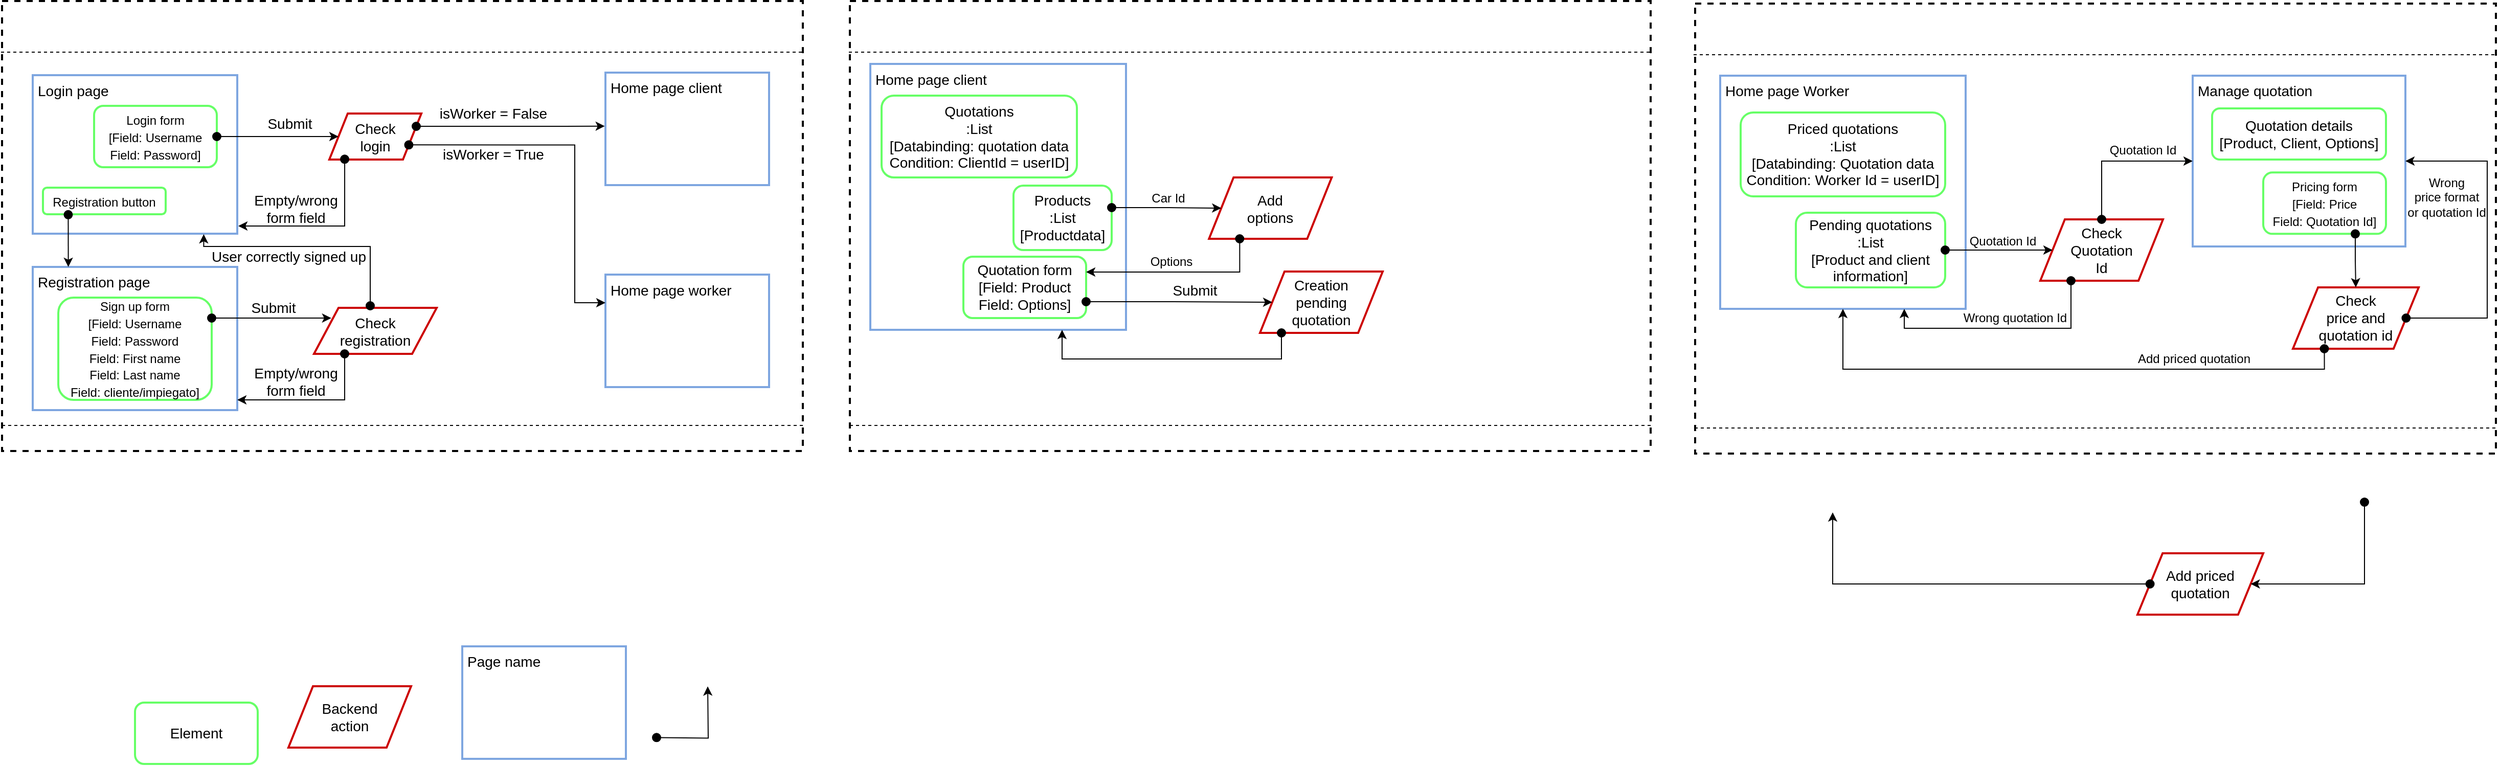 <mxfile version="12.1.0" type="device" pages="1"><diagram id="aUTEJJLlrKcQMwjxZCXO" name="Page-1"><mxGraphModel dx="1447" dy="917" grid="1" gridSize="10" guides="1" tooltips="1" connect="1" arrows="1" fold="1" page="1" pageScale="1" pageWidth="827" pageHeight="1169" math="0" shadow="0"><root><mxCell id="0"/><mxCell id="1" parent="0"/><mxCell id="hIVqluqd7Y7-zJ04STXI-45" value="" style="rounded=0;whiteSpace=wrap;html=1;strokeColor=#000000;strokeWidth=2;fillColor=none;fontSize=14;align=center;aspect=fixed;dashed=1;allowArrows=0;connectable=0;" parent="1" vertex="1"><mxGeometry x="1675.5" y="22.5" width="783" height="440" as="geometry"/></mxCell><mxCell id="WmZIFd0P1miLJlXRc6sP-21" value="" style="rounded=0;whiteSpace=wrap;html=1;strokeColor=#000000;strokeWidth=2;fillColor=none;fontSize=14;align=center;aspect=fixed;dashed=1;allowArrows=0;connectable=0;" parent="1" vertex="1"><mxGeometry x="20" y="20" width="783" height="440" as="geometry"/></mxCell><mxCell id="WmZIFd0P1miLJlXRc6sP-15" value="" style="endArrow=none;dashed=1;html=1;fontSize=14;exitX=0;exitY=0.945;exitDx=0;exitDy=0;exitPerimeter=0;entryX=1.001;entryY=0.948;entryDx=0;entryDy=0;entryPerimeter=0;" parent="1" edge="1"><mxGeometry width="50" height="50" relative="1" as="geometry"><mxPoint x="20" y="435" as="sourcePoint"/><mxPoint x="803.783" y="435" as="targetPoint"/></mxGeometry></mxCell><mxCell id="WmZIFd0P1miLJlXRc6sP-6" value="Home page worker" style="rounded=0;whiteSpace=wrap;html=1;strokeColor=#7EA6E0;fillColor=none;verticalAlign=top;align=left;spacing=2;spacingLeft=3;strokeWidth=2;fontSize=14;labelBackgroundColor=none;labelBorderColor=none;" parent="1" vertex="1"><mxGeometry x="610" y="287.5" width="160" height="110" as="geometry"/></mxCell><mxCell id="WmZIFd0P1miLJlXRc6sP-7" value="Home page client" style="rounded=0;whiteSpace=wrap;html=1;strokeColor=#7EA6E0;fillColor=none;verticalAlign=top;align=left;spacing=2;spacingLeft=3;strokeWidth=2;fontSize=14;labelBackgroundColor=none;labelBorderColor=none;" parent="1" vertex="1"><mxGeometry x="610" y="90" width="160" height="110" as="geometry"/></mxCell><mxCell id="WmZIFd0P1miLJlXRc6sP-8" value="Registration page" style="rounded=0;whiteSpace=wrap;html=1;strokeColor=#7EA6E0;fillColor=none;verticalAlign=top;align=left;spacing=2;spacingLeft=3;strokeWidth=2;fontSize=14;labelBackgroundColor=none;labelBorderColor=none;" parent="1" vertex="1"><mxGeometry x="50" y="280" width="200" height="140" as="geometry"/></mxCell><mxCell id="WmZIFd0P1miLJlXRc6sP-9" value="Page name" style="rounded=0;whiteSpace=wrap;html=1;strokeColor=#7EA6E0;fillColor=none;verticalAlign=top;align=left;spacing=2;spacingLeft=3;strokeWidth=2;fontSize=14;" parent="1" vertex="1"><mxGeometry x="470" y="651" width="160" height="110" as="geometry"/></mxCell><mxCell id="WmZIFd0P1miLJlXRc6sP-10" value="Backend&lt;br&gt;action" style="shape=parallelogram;perimeter=parallelogramPerimeter;whiteSpace=wrap;html=1;strokeColor=#CC0000;strokeWidth=2;fillColor=none;fontSize=14;align=center;" parent="1" vertex="1"><mxGeometry x="300" y="690" width="120" height="60" as="geometry"/></mxCell><mxCell id="WmZIFd0P1miLJlXRc6sP-11" value="Check&lt;br&gt;login" style="shape=parallelogram;perimeter=parallelogramPerimeter;whiteSpace=wrap;html=1;strokeColor=#CC0000;strokeWidth=2;fillColor=none;fontSize=14;align=center;labelBackgroundColor=none;labelBorderColor=none;" parent="1" vertex="1"><mxGeometry x="340" y="130" width="90" height="45" as="geometry"/></mxCell><mxCell id="WmZIFd0P1miLJlXRc6sP-12" value="Check&lt;br&gt;registration" style="shape=parallelogram;perimeter=parallelogramPerimeter;whiteSpace=wrap;html=1;strokeColor=#CC0000;strokeWidth=2;fillColor=none;fontSize=14;align=center;labelBackgroundColor=none;labelBorderColor=none;" parent="1" vertex="1"><mxGeometry x="325" y="320" width="120" height="45" as="geometry"/></mxCell><mxCell id="WmZIFd0P1miLJlXRc6sP-13" value="Element" style="rounded=1;whiteSpace=wrap;html=1;strokeColor=#66FF66;strokeWidth=2;fillColor=none;fontSize=14;align=center;" parent="1" vertex="1"><mxGeometry x="150" y="706" width="120" height="60" as="geometry"/></mxCell><mxCell id="WmZIFd0P1miLJlXRc6sP-22" value="" style="endArrow=none;dashed=1;html=1;fontSize=14;exitX=0;exitY=0.945;exitDx=0;exitDy=0;exitPerimeter=0;entryX=1.001;entryY=0.948;entryDx=0;entryDy=0;entryPerimeter=0;" parent="1" edge="1"><mxGeometry width="50" height="50" relative="1" as="geometry"><mxPoint x="19" y="70" as="sourcePoint"/><mxPoint x="802.783" y="70" as="targetPoint"/></mxGeometry></mxCell><mxCell id="WmZIFd0P1miLJlXRc6sP-25" value="&lt;font style=&quot;font-size: 12px&quot;&gt;Sign up form&lt;br&gt;[Field: Username&lt;br&gt;Field: Password&lt;br&gt;Field: First name&lt;br&gt;Field: Last name&lt;br&gt;Field: cliente/impiegato]&lt;/font&gt;" style="rounded=1;whiteSpace=wrap;html=1;strokeColor=#66FF66;strokeWidth=2;fillColor=none;fontSize=14;align=center;labelBackgroundColor=none;labelBorderColor=none;" parent="1" vertex="1"><mxGeometry x="75" y="310" width="150" height="100" as="geometry"/></mxCell><mxCell id="WmZIFd0P1miLJlXRc6sP-26" value="" style="group;labelBackgroundColor=none;labelBorderColor=none;" parent="1" vertex="1" connectable="0"><mxGeometry x="50" y="92.5" width="200" height="155" as="geometry"/></mxCell><mxCell id="WmZIFd0P1miLJlXRc6sP-2" value="Login page" style="rounded=0;whiteSpace=wrap;html=1;strokeColor=#7EA6E0;fillColor=none;verticalAlign=top;align=left;spacing=2;spacingLeft=3;strokeWidth=2;fontSize=14;labelBackgroundColor=none;labelBorderColor=none;" parent="WmZIFd0P1miLJlXRc6sP-26" vertex="1"><mxGeometry width="200" height="155" as="geometry"/></mxCell><mxCell id="WmZIFd0P1miLJlXRc6sP-23" value="&lt;font style=&quot;font-size: 12px&quot;&gt;Login form&lt;br&gt;[Field: Username&lt;br&gt;Field: Password]&lt;/font&gt;" style="rounded=1;whiteSpace=wrap;html=1;strokeColor=#66FF66;strokeWidth=2;fillColor=none;fontSize=14;align=center;labelBackgroundColor=none;labelBorderColor=none;" parent="WmZIFd0P1miLJlXRc6sP-26" vertex="1"><mxGeometry x="60" y="30" width="120" height="60" as="geometry"/></mxCell><mxCell id="WmZIFd0P1miLJlXRc6sP-24" value="&lt;span style=&quot;font-size: 12px&quot;&gt;Registration button&lt;/span&gt;" style="rounded=1;whiteSpace=wrap;html=1;strokeColor=#66FF66;strokeWidth=2;fillColor=none;fontSize=14;align=center;verticalAlign=middle;labelBackgroundColor=none;labelBorderColor=none;" parent="WmZIFd0P1miLJlXRc6sP-26" vertex="1"><mxGeometry x="10" y="110" width="120" height="26" as="geometry"/></mxCell><mxCell id="WmZIFd0P1miLJlXRc6sP-27" value="" style="endArrow=classic;html=1;fontSize=14;startArrow=oval;startFill=1;endFill=1;startSize=8;rounded=0;edgeStyle=orthogonalEdgeStyle;" parent="1" edge="1"><mxGeometry width="50" height="50" relative="1" as="geometry"><mxPoint x="660" y="740.167" as="sourcePoint"/><mxPoint x="710" y="690.167" as="targetPoint"/></mxGeometry></mxCell><mxCell id="WmZIFd0P1miLJlXRc6sP-28" value="" style="endArrow=classic;html=1;fontSize=14;startArrow=oval;startFill=1;endFill=1;startSize=8;exitX=1;exitY=0.5;exitDx=0;exitDy=0;entryX=0;entryY=0.5;entryDx=0;entryDy=0;labelBackgroundColor=none;labelBorderColor=none;" parent="1" source="WmZIFd0P1miLJlXRc6sP-23" target="WmZIFd0P1miLJlXRc6sP-11" edge="1"><mxGeometry width="50" height="50" relative="1" as="geometry"><mxPoint x="260.0" y="182.5" as="sourcePoint"/><mxPoint x="310" y="132.5" as="targetPoint"/></mxGeometry></mxCell><mxCell id="WmZIFd0P1miLJlXRc6sP-35" value="Submit" style="text;html=1;resizable=0;points=[];align=center;verticalAlign=middle;labelBackgroundColor=none;fontSize=14;labelBorderColor=none;" parent="WmZIFd0P1miLJlXRc6sP-28" vertex="1" connectable="0"><mxGeometry x="-0.343" y="1" relative="1" as="geometry"><mxPoint x="32" y="-11.5" as="offset"/></mxGeometry></mxCell><mxCell id="WmZIFd0P1miLJlXRc6sP-29" value="" style="endArrow=classic;html=1;fontSize=14;startArrow=oval;startFill=1;endFill=1;startSize=8;edgeStyle=orthogonalEdgeStyle;rounded=0;exitX=0.167;exitY=0.993;exitDx=0;exitDy=0;exitPerimeter=0;labelBackgroundColor=none;labelBorderColor=none;" parent="1" source="WmZIFd0P1miLJlXRc6sP-11" edge="1"><mxGeometry width="50" height="50" relative="1" as="geometry"><mxPoint x="362" y="175" as="sourcePoint"/><mxPoint x="251" y="240" as="targetPoint"/><Array as="points"><mxPoint x="355" y="240"/><mxPoint x="251" y="240"/></Array></mxGeometry></mxCell><mxCell id="WmZIFd0P1miLJlXRc6sP-36" value="Empty/wrong&lt;br&gt;form field" style="text;html=1;resizable=0;points=[];align=center;verticalAlign=middle;labelBackgroundColor=none;fontSize=14;labelBorderColor=none;" parent="WmZIFd0P1miLJlXRc6sP-29" vertex="1" connectable="0"><mxGeometry x="0.55" y="-1" relative="1" as="geometry"><mxPoint x="17.5" y="-16.5" as="offset"/></mxGeometry></mxCell><mxCell id="WmZIFd0P1miLJlXRc6sP-30" value="" style="endArrow=classic;html=1;fontSize=14;startArrow=oval;startFill=1;endFill=1;startSize=8;edgeStyle=orthogonalEdgeStyle;rounded=0;exitX=1;exitY=0.25;exitDx=0;exitDy=0;entryX=-0.004;entryY=0.476;entryDx=0;entryDy=0;entryPerimeter=0;labelBackgroundColor=none;labelBorderColor=none;" parent="1" source="WmZIFd0P1miLJlXRc6sP-11" target="WmZIFd0P1miLJlXRc6sP-7" edge="1"><mxGeometry width="50" height="50" relative="1" as="geometry"><mxPoint x="365.138" y="184.828" as="sourcePoint"/><mxPoint x="539" y="142" as="targetPoint"/><Array as="points"><mxPoint x="570" y="143"/><mxPoint x="570" y="143"/></Array></mxGeometry></mxCell><mxCell id="WmZIFd0P1miLJlXRc6sP-38" value="isWorker = False" style="text;html=1;resizable=0;points=[];align=center;verticalAlign=middle;labelBackgroundColor=none;fontSize=14;labelBorderColor=none;" parent="WmZIFd0P1miLJlXRc6sP-30" vertex="1" connectable="0"><mxGeometry x="-0.367" relative="1" as="geometry"><mxPoint x="16" y="-12.5" as="offset"/></mxGeometry></mxCell><mxCell id="WmZIFd0P1miLJlXRc6sP-31" value="" style="endArrow=classic;html=1;fontSize=14;startArrow=oval;startFill=1;endFill=1;startSize=8;edgeStyle=orthogonalEdgeStyle;rounded=0;exitX=1;exitY=0.75;exitDx=0;exitDy=0;entryX=0;entryY=0.25;entryDx=0;entryDy=0;labelBackgroundColor=none;labelBorderColor=none;" parent="1" source="WmZIFd0P1miLJlXRc6sP-11" target="WmZIFd0P1miLJlXRc6sP-6" edge="1"><mxGeometry width="50" height="50" relative="1" as="geometry"><mxPoint x="375.138" y="194.828" as="sourcePoint"/><mxPoint x="271.69" y="238.966" as="targetPoint"/><Array as="points"><mxPoint x="580" y="161"/><mxPoint x="580" y="315"/></Array></mxGeometry></mxCell><mxCell id="WmZIFd0P1miLJlXRc6sP-37" value="isWorker = True" style="text;html=1;resizable=0;points=[];align=center;verticalAlign=middle;labelBackgroundColor=none;fontSize=14;labelBorderColor=none;" parent="WmZIFd0P1miLJlXRc6sP-31" vertex="1" connectable="0"><mxGeometry x="-0.561" y="-31" relative="1" as="geometry"><mxPoint x="6.5" y="-22" as="offset"/></mxGeometry></mxCell><mxCell id="WmZIFd0P1miLJlXRc6sP-32" value="" style="endArrow=classic;html=1;fontSize=14;startArrow=oval;startFill=1;endFill=1;startSize=8;rounded=0;edgeStyle=orthogonalEdgeStyle;entryX=0.141;entryY=0.223;entryDx=0;entryDy=0;entryPerimeter=0;labelBackgroundColor=none;labelBorderColor=none;" parent="1" target="WmZIFd0P1miLJlXRc6sP-12" edge="1"><mxGeometry width="50" height="50" relative="1" as="geometry"><mxPoint x="225" y="330" as="sourcePoint"/><mxPoint x="310" y="343" as="targetPoint"/><Array as="points"><mxPoint x="250" y="330"/><mxPoint x="250" y="330"/></Array></mxGeometry></mxCell><mxCell id="WmZIFd0P1miLJlXRc6sP-39" value="Submit" style="text;html=1;resizable=0;points=[];align=center;verticalAlign=middle;labelBackgroundColor=none;fontSize=14;labelBorderColor=none;" parent="WmZIFd0P1miLJlXRc6sP-32" vertex="1" connectable="0"><mxGeometry x="-0.065" y="12" relative="1" as="geometry"><mxPoint x="5.5" y="1.5" as="offset"/></mxGeometry></mxCell><mxCell id="WmZIFd0P1miLJlXRc6sP-33" value="" style="endArrow=classic;html=1;fontSize=14;startArrow=oval;startFill=1;endFill=1;startSize=8;entryX=0.836;entryY=1.003;entryDx=0;entryDy=0;entryPerimeter=0;rounded=0;edgeStyle=orthogonalEdgeStyle;labelBackgroundColor=none;labelBorderColor=none;" parent="1" target="WmZIFd0P1miLJlXRc6sP-2" edge="1"><mxGeometry width="50" height="50" relative="1" as="geometry"><mxPoint x="380" y="318" as="sourcePoint"/><mxPoint x="369" y="172.5" as="targetPoint"/><Array as="points"><mxPoint x="380" y="318"/><mxPoint x="380" y="260"/><mxPoint x="218" y="260"/></Array></mxGeometry></mxCell><mxCell id="WmZIFd0P1miLJlXRc6sP-40" value="User correctly signed up" style="text;html=1;resizable=0;points=[];align=center;verticalAlign=middle;labelBackgroundColor=none;fontSize=14;labelBorderColor=none;" parent="WmZIFd0P1miLJlXRc6sP-33" vertex="1" connectable="0"><mxGeometry x="-0.211" relative="1" as="geometry"><mxPoint x="-46.5" y="9.5" as="offset"/></mxGeometry></mxCell><mxCell id="WmZIFd0P1miLJlXRc6sP-34" value="" style="endArrow=classic;html=1;fontSize=14;startArrow=oval;startFill=1;endFill=1;startSize=8;exitX=0.206;exitY=1.015;exitDx=0;exitDy=0;entryX=0.174;entryY=0;entryDx=0;entryDy=0;exitPerimeter=0;entryPerimeter=0;labelBackgroundColor=none;labelBorderColor=none;" parent="1" source="WmZIFd0P1miLJlXRc6sP-24" target="WmZIFd0P1miLJlXRc6sP-8" edge="1"><mxGeometry width="50" height="50" relative="1" as="geometry"><mxPoint x="260.0" y="182.5" as="sourcePoint"/><mxPoint x="379" y="182.5" as="targetPoint"/></mxGeometry></mxCell><mxCell id="WmZIFd0P1miLJlXRc6sP-41" value="" style="endArrow=classic;html=1;fontSize=14;startArrow=oval;startFill=1;endFill=1;startSize=8;edgeStyle=orthogonalEdgeStyle;rounded=0;exitX=0.25;exitY=1;exitDx=0;exitDy=0;labelBackgroundColor=none;labelBorderColor=none;" parent="1" source="WmZIFd0P1miLJlXRc6sP-12" edge="1"><mxGeometry width="50" height="50" relative="1" as="geometry"><mxPoint x="364.667" y="184.667" as="sourcePoint"/><mxPoint x="250" y="410" as="targetPoint"/><Array as="points"><mxPoint x="355" y="410"/><mxPoint x="250" y="410"/></Array></mxGeometry></mxCell><mxCell id="WmZIFd0P1miLJlXRc6sP-42" value="Empty/wrong&lt;br&gt;form field" style="text;html=1;resizable=0;points=[];align=center;verticalAlign=middle;labelBackgroundColor=none;fontSize=14;labelBorderColor=none;" parent="WmZIFd0P1miLJlXRc6sP-41" vertex="1" connectable="0"><mxGeometry x="0.55" y="-1" relative="1" as="geometry"><mxPoint x="23.5" y="-17" as="offset"/></mxGeometry></mxCell><mxCell id="hIVqluqd7Y7-zJ04STXI-1" value="" style="rounded=0;whiteSpace=wrap;html=1;strokeColor=#000000;strokeWidth=2;fillColor=none;fontSize=14;align=center;aspect=fixed;dashed=1;allowArrows=0;connectable=0;" parent="1" vertex="1"><mxGeometry x="849" y="20" width="783" height="440" as="geometry"/></mxCell><mxCell id="hIVqluqd7Y7-zJ04STXI-2" value="" style="endArrow=none;dashed=1;html=1;fontSize=14;exitX=0;exitY=0.945;exitDx=0;exitDy=0;exitPerimeter=0;entryX=1.001;entryY=0.948;entryDx=0;entryDy=0;entryPerimeter=0;" parent="1" edge="1"><mxGeometry width="50" height="50" relative="1" as="geometry"><mxPoint x="849" y="435" as="sourcePoint"/><mxPoint x="1632.783" y="435" as="targetPoint"/></mxGeometry></mxCell><mxCell id="hIVqluqd7Y7-zJ04STXI-8" value="" style="endArrow=none;dashed=1;html=1;fontSize=14;exitX=0;exitY=0.945;exitDx=0;exitDy=0;exitPerimeter=0;entryX=1.001;entryY=0.948;entryDx=0;entryDy=0;entryPerimeter=0;" parent="1" edge="1"><mxGeometry width="50" height="50" relative="1" as="geometry"><mxPoint x="848" y="70.0" as="sourcePoint"/><mxPoint x="1631.783" y="70.0" as="targetPoint"/></mxGeometry></mxCell><mxCell id="hIVqluqd7Y7-zJ04STXI-33" value="" style="group;labelBackgroundColor=none;" parent="1" vertex="1" connectable="0"><mxGeometry x="869" y="81.5" width="250" height="260" as="geometry"/></mxCell><mxCell id="hIVqluqd7Y7-zJ04STXI-4" value="Home page client" style="rounded=0;whiteSpace=wrap;html=1;strokeColor=#7EA6E0;fillColor=none;verticalAlign=top;align=left;spacing=2;spacingLeft=3;strokeWidth=2;fontSize=14;labelBackgroundColor=none;" parent="hIVqluqd7Y7-zJ04STXI-33" vertex="1"><mxGeometry width="250" height="260" as="geometry"/></mxCell><mxCell id="hIVqluqd7Y7-zJ04STXI-30" value="Products&lt;br&gt;:List&lt;br&gt;[Productdata]" style="rounded=1;whiteSpace=wrap;html=1;strokeColor=#66FF66;strokeWidth=2;fillColor=none;fontSize=14;align=center;labelBackgroundColor=none;" parent="hIVqluqd7Y7-zJ04STXI-33" vertex="1"><mxGeometry x="140" y="119" width="96" height="63" as="geometry"/></mxCell><mxCell id="vUWvX3_5XsOtSbsSurXK-1" value="Quotations&lt;br&gt;:List&lt;br&gt;[Databinding: quotation data&lt;br&gt;Condition: ClientId = userID]" style="rounded=1;whiteSpace=wrap;html=1;strokeColor=#66FF66;strokeWidth=2;fillColor=none;fontSize=14;align=center;labelBackgroundColor=none;" parent="hIVqluqd7Y7-zJ04STXI-33" vertex="1"><mxGeometry x="11" y="31" width="191" height="80" as="geometry"/></mxCell><mxCell id="hIVqluqd7Y7-zJ04STXI-29" value="Quotation form&lt;br&gt;[Field: Product&lt;br&gt;Field: Options]" style="rounded=1;whiteSpace=wrap;html=1;strokeColor=#66FF66;strokeWidth=2;fillColor=none;fontSize=14;align=center;labelBackgroundColor=none;" parent="hIVqluqd7Y7-zJ04STXI-33" vertex="1"><mxGeometry x="91" y="188.5" width="120" height="60" as="geometry"/></mxCell><mxCell id="hIVqluqd7Y7-zJ04STXI-35" value="Creation&lt;br&gt;pending&lt;br&gt;quotation" style="shape=parallelogram;perimeter=parallelogramPerimeter;whiteSpace=wrap;html=1;strokeColor=#CC0000;strokeWidth=2;fillColor=none;fontSize=14;align=center;labelBackgroundColor=none;" parent="1" vertex="1"><mxGeometry x="1250" y="284.5" width="120" height="60" as="geometry"/></mxCell><mxCell id="hIVqluqd7Y7-zJ04STXI-36" value="" style="endArrow=classic;html=1;fontSize=14;startArrow=oval;startFill=1;endFill=1;startSize=8;rounded=0;edgeStyle=orthogonalEdgeStyle;entryX=0;entryY=0.5;entryDx=0;entryDy=0;labelBackgroundColor=none;" parent="1" target="hIVqluqd7Y7-zJ04STXI-35" edge="1"><mxGeometry width="50" height="50" relative="1" as="geometry"><mxPoint x="1080" y="314" as="sourcePoint"/><mxPoint x="1250" y="314" as="targetPoint"/><Array as="points"><mxPoint x="1165" y="314"/></Array></mxGeometry></mxCell><mxCell id="hIVqluqd7Y7-zJ04STXI-37" value="Submit" style="text;html=1;resizable=0;points=[];align=center;verticalAlign=middle;labelBackgroundColor=none;fontSize=14;" parent="hIVqluqd7Y7-zJ04STXI-36" vertex="1" connectable="0"><mxGeometry x="-0.472" y="-2" relative="1" as="geometry"><mxPoint x="57.5" y="-13" as="offset"/></mxGeometry></mxCell><mxCell id="hIVqluqd7Y7-zJ04STXI-38" value="" style="endArrow=classic;html=1;fontSize=14;startArrow=oval;startFill=1;endFill=1;startSize=8;exitX=0.175;exitY=1;exitDx=0;exitDy=0;exitPerimeter=0;rounded=0;entryX=0.75;entryY=1;entryDx=0;entryDy=0;edgeStyle=orthogonalEdgeStyle;labelBackgroundColor=none;" parent="1" source="hIVqluqd7Y7-zJ04STXI-35" target="hIVqluqd7Y7-zJ04STXI-4" edge="1"><mxGeometry width="50" height="50" relative="1" as="geometry"><mxPoint x="1195" y="253.725" as="sourcePoint"/><mxPoint x="1119" y="330" as="targetPoint"/><Array as="points"><mxPoint x="1271" y="370"/><mxPoint x="1057" y="370"/></Array></mxGeometry></mxCell><mxCell id="hIVqluqd7Y7-zJ04STXI-46" value="" style="endArrow=none;dashed=1;html=1;fontSize=14;exitX=0;exitY=0.945;exitDx=0;exitDy=0;exitPerimeter=0;entryX=1.001;entryY=0.948;entryDx=0;entryDy=0;entryPerimeter=0;" parent="1" edge="1"><mxGeometry width="50" height="50" relative="1" as="geometry"><mxPoint x="1675" y="437.5" as="sourcePoint"/><mxPoint x="2458.783" y="437.5" as="targetPoint"/></mxGeometry></mxCell><mxCell id="hIVqluqd7Y7-zJ04STXI-47" value="" style="endArrow=none;dashed=1;html=1;fontSize=14;exitX=0;exitY=0.945;exitDx=0;exitDy=0;exitPerimeter=0;entryX=1.001;entryY=0.948;entryDx=0;entryDy=0;entryPerimeter=0;" parent="1" edge="1"><mxGeometry width="50" height="50" relative="1" as="geometry"><mxPoint x="1674" y="72.5" as="sourcePoint"/><mxPoint x="2457.783" y="72.5" as="targetPoint"/></mxGeometry></mxCell><mxCell id="hIVqluqd7Y7-zJ04STXI-56" value="" style="group;labelBackgroundColor=none;" parent="1" vertex="1" connectable="0"><mxGeometry x="1700" y="93" width="240" height="228" as="geometry"/></mxCell><mxCell id="hIVqluqd7Y7-zJ04STXI-3" value="Home page Worker" style="rounded=0;whiteSpace=wrap;html=1;strokeColor=#7EA6E0;fillColor=none;verticalAlign=top;align=left;spacing=2;spacingLeft=3;strokeWidth=2;fontSize=14;labelBackgroundColor=none;" parent="hIVqluqd7Y7-zJ04STXI-56" vertex="1"><mxGeometry width="240" height="228" as="geometry"/></mxCell><mxCell id="hIVqluqd7Y7-zJ04STXI-31" value="Priced quotations&lt;br&gt;:List&lt;br&gt;[Databinding: Quotation data&lt;br&gt;Condition: Worker Id = userID]" style="rounded=1;whiteSpace=wrap;html=1;strokeColor=#66FF66;strokeWidth=2;fillColor=none;fontSize=14;align=center;labelBackgroundColor=none;" parent="hIVqluqd7Y7-zJ04STXI-56" vertex="1"><mxGeometry x="20" y="36" width="200" height="82" as="geometry"/></mxCell><mxCell id="hIVqluqd7Y7-zJ04STXI-32" value="Pending quotations&lt;br&gt;:List&lt;br&gt;[Product and client information]" style="rounded=1;whiteSpace=wrap;html=1;strokeColor=#66FF66;strokeWidth=2;fillColor=none;fontSize=14;align=center;labelBackgroundColor=none;" parent="hIVqluqd7Y7-zJ04STXI-56" vertex="1"><mxGeometry x="74" y="134" width="146" height="73" as="geometry"/></mxCell><mxCell id="hIVqluqd7Y7-zJ04STXI-61" value="Check&lt;br&gt;price and&lt;br&gt;quotation id" style="shape=parallelogram;perimeter=parallelogramPerimeter;whiteSpace=wrap;html=1;strokeColor=#CC0000;strokeWidth=2;fillColor=none;fontSize=14;align=center;labelBackgroundColor=none;" parent="1" vertex="1"><mxGeometry x="2260" y="300" width="123" height="60" as="geometry"/></mxCell><mxCell id="vUWvX3_5XsOtSbsSurXK-2" value="Add&lt;br&gt;options" style="shape=parallelogram;perimeter=parallelogramPerimeter;whiteSpace=wrap;html=1;strokeColor=#CC0000;strokeWidth=2;fillColor=none;fontSize=14;align=center;labelBackgroundColor=none;" parent="1" vertex="1"><mxGeometry x="1200.167" y="192.5" width="120" height="60" as="geometry"/></mxCell><mxCell id="vUWvX3_5XsOtSbsSurXK-4" value="" style="endArrow=classic;html=1;fontSize=14;startArrow=oval;startFill=1;endFill=1;startSize=8;entryX=0;entryY=0.5;entryDx=0;entryDy=0;edgeStyle=orthogonalEdgeStyle;labelBackgroundColor=none;" parent="1" target="vUWvX3_5XsOtSbsSurXK-2" edge="1"><mxGeometry width="50" height="50" relative="1" as="geometry"><mxPoint x="1105" y="222" as="sourcePoint"/><mxPoint x="1190" y="130.167" as="targetPoint"/><Array as="points"><mxPoint x="1159" y="222"/></Array></mxGeometry></mxCell><mxCell id="vUWvX3_5XsOtSbsSurXK-6" value="Car Id" style="text;html=1;resizable=0;points=[];align=center;verticalAlign=middle;labelBackgroundColor=none;" parent="vUWvX3_5XsOtSbsSurXK-4" vertex="1" connectable="0"><mxGeometry x="-0.249" y="1" relative="1" as="geometry"><mxPoint x="15" y="-8.5" as="offset"/></mxGeometry></mxCell><mxCell id="vUWvX3_5XsOtSbsSurXK-5" value="" style="endArrow=classic;html=1;fontSize=14;startArrow=oval;startFill=1;endFill=1;startSize=8;exitX=0.25;exitY=1;exitDx=0;exitDy=0;rounded=0;entryX=1;entryY=0.25;entryDx=0;entryDy=0;edgeStyle=orthogonalEdgeStyle;labelBackgroundColor=none;" parent="1" source="vUWvX3_5XsOtSbsSurXK-2" target="hIVqluqd7Y7-zJ04STXI-29" edge="1"><mxGeometry width="50" height="50" relative="1" as="geometry"><mxPoint x="1115" y="241.5" as="sourcePoint"/><mxPoint x="1150" y="260" as="targetPoint"/></mxGeometry></mxCell><mxCell id="vUWvX3_5XsOtSbsSurXK-7" value="Options" style="text;html=1;resizable=0;points=[];align=center;verticalAlign=middle;labelBackgroundColor=none;" parent="vUWvX3_5XsOtSbsSurXK-5" vertex="1" connectable="0"><mxGeometry x="0.324" y="-3" relative="1" as="geometry"><mxPoint x="21" y="-7" as="offset"/></mxGeometry></mxCell><mxCell id="hIVqluqd7Y7-zJ04STXI-40" value="Manage quotation" style="rounded=0;whiteSpace=wrap;html=1;strokeColor=#7EA6E0;fillColor=none;verticalAlign=top;align=left;spacing=2;spacingLeft=3;strokeWidth=2;fontSize=14;labelBackgroundColor=none;" parent="1" vertex="1"><mxGeometry x="2162" y="93" width="208" height="167" as="geometry"/></mxCell><mxCell id="vUWvX3_5XsOtSbsSurXK-9" value="Check&lt;br&gt;Quotation&lt;br&gt;Id" style="shape=parallelogram;perimeter=parallelogramPerimeter;whiteSpace=wrap;html=1;strokeColor=#CC0000;strokeWidth=2;fillColor=none;fontSize=14;align=center;labelBackgroundColor=none;" parent="1" vertex="1"><mxGeometry x="2013" y="233.5" width="120" height="60" as="geometry"/></mxCell><mxCell id="vUWvX3_5XsOtSbsSurXK-10" value="" style="endArrow=classic;html=1;fontSize=14;startArrow=oval;startFill=1;endFill=1;startSize=8;entryX=0;entryY=0.5;entryDx=0;entryDy=0;edgeStyle=orthogonalEdgeStyle;exitX=1;exitY=0.5;exitDx=0;exitDy=0;rounded=0;labelBackgroundColor=none;" parent="1" source="hIVqluqd7Y7-zJ04STXI-32" target="vUWvX3_5XsOtSbsSurXK-9" edge="1"><mxGeometry width="50" height="50" relative="1" as="geometry"><mxPoint x="2190" y="163" as="sourcePoint"/><mxPoint x="2292" y="163" as="targetPoint"/><Array as="points"><mxPoint x="1980" y="264"/><mxPoint x="1980" y="264"/></Array></mxGeometry></mxCell><mxCell id="vUWvX3_5XsOtSbsSurXK-12" value="Quotation Id" style="text;html=1;resizable=0;points=[];align=center;verticalAlign=middle;labelBackgroundColor=none;" parent="vUWvX3_5XsOtSbsSurXK-10" vertex="1" connectable="0"><mxGeometry x="-0.014" y="13" relative="1" as="geometry"><mxPoint x="4" y="4" as="offset"/></mxGeometry></mxCell><mxCell id="vUWvX3_5XsOtSbsSurXK-11" value="" style="endArrow=classic;html=1;fontSize=14;startArrow=oval;startFill=1;endFill=1;startSize=8;entryX=0.75;entryY=1;entryDx=0;entryDy=0;edgeStyle=orthogonalEdgeStyle;exitX=0.25;exitY=1;exitDx=0;exitDy=0;rounded=0;labelBackgroundColor=none;" parent="1" source="vUWvX3_5XsOtSbsSurXK-9" target="hIVqluqd7Y7-zJ04STXI-3" edge="1"><mxGeometry width="50" height="50" relative="1" as="geometry"><mxPoint x="2190.333" y="162.833" as="sourcePoint"/><mxPoint x="2292" y="162.833" as="targetPoint"/><Array as="points"><mxPoint x="2043" y="340"/><mxPoint x="1880" y="340"/></Array></mxGeometry></mxCell><mxCell id="vUWvX3_5XsOtSbsSurXK-13" value="Wrong quotation Id" style="text;html=1;resizable=0;points=[];align=center;verticalAlign=middle;labelBackgroundColor=none;" parent="vUWvX3_5XsOtSbsSurXK-11" vertex="1" connectable="0"><mxGeometry x="0.004" y="1" relative="1" as="geometry"><mxPoint x="13" y="-11" as="offset"/></mxGeometry></mxCell><mxCell id="vUWvX3_5XsOtSbsSurXK-14" value="" style="endArrow=classic;html=1;fontSize=14;startArrow=oval;startFill=1;endFill=1;startSize=8;entryX=0;entryY=0.5;entryDx=0;entryDy=0;exitX=0.5;exitY=0;exitDx=0;exitDy=0;rounded=0;edgeStyle=orthogonalEdgeStyle;labelBackgroundColor=none;" parent="1" source="vUWvX3_5XsOtSbsSurXK-9" target="hIVqluqd7Y7-zJ04STXI-40" edge="1"><mxGeometry width="50" height="50" relative="1" as="geometry"><mxPoint x="1930" y="274" as="sourcePoint"/><mxPoint x="2052" y="274" as="targetPoint"/></mxGeometry></mxCell><mxCell id="vUWvX3_5XsOtSbsSurXK-15" value="Quotation Id" style="text;html=1;resizable=0;points=[];align=center;verticalAlign=middle;labelBackgroundColor=none;" parent="vUWvX3_5XsOtSbsSurXK-14" vertex="1" connectable="0"><mxGeometry x="-0.014" y="13" relative="1" as="geometry"><mxPoint x="24.5" y="2" as="offset"/></mxGeometry></mxCell><mxCell id="vUWvX3_5XsOtSbsSurXK-16" value="Quotation details&lt;br&gt;[Product, Client, Options]" style="rounded=1;whiteSpace=wrap;html=1;strokeColor=#66FF66;strokeWidth=2;fillColor=none;fontSize=14;align=center;labelBackgroundColor=none;" parent="1" vertex="1"><mxGeometry x="2181" y="125" width="170" height="50" as="geometry"/></mxCell><mxCell id="vUWvX3_5XsOtSbsSurXK-18" value="&lt;font style=&quot;font-size: 12px&quot;&gt;Pricing form&lt;br&gt;[Field: Price&lt;br&gt;Field: Quotation Id]&lt;/font&gt;" style="rounded=1;whiteSpace=wrap;html=1;strokeColor=#66FF66;strokeWidth=2;fillColor=none;fontSize=14;align=center;labelBackgroundColor=none;" parent="1" vertex="1"><mxGeometry x="2231" y="187.667" width="120" height="60" as="geometry"/></mxCell><mxCell id="hIVqluqd7Y7-zJ04STXI-62" value="" style="endArrow=classic;html=1;fontSize=14;startArrow=oval;startFill=1;endFill=1;startSize=8;entryX=0.5;entryY=0;entryDx=0;entryDy=0;exitX=0.75;exitY=1;exitDx=0;exitDy=0;edgeStyle=orthogonalEdgeStyle;rounded=0;labelBackgroundColor=none;" parent="1" source="vUWvX3_5XsOtSbsSurXK-18" target="hIVqluqd7Y7-zJ04STXI-61" edge="1"><mxGeometry width="50" height="50" relative="1" as="geometry"><mxPoint x="2210" y="400" as="sourcePoint"/><mxPoint x="2070.31" y="163.414" as="targetPoint"/></mxGeometry></mxCell><mxCell id="vUWvX3_5XsOtSbsSurXK-19" value="" style="endArrow=classic;html=1;fontSize=14;startArrow=oval;startFill=1;endFill=1;startSize=8;exitX=1;exitY=0.5;exitDx=0;exitDy=0;entryX=1;entryY=0.5;entryDx=0;entryDy=0;rounded=0;edgeStyle=orthogonalEdgeStyle;labelBackgroundColor=none;" parent="1" source="hIVqluqd7Y7-zJ04STXI-61" target="hIVqluqd7Y7-zJ04STXI-40" edge="1"><mxGeometry width="50" height="50" relative="1" as="geometry"><mxPoint x="2331" y="257.667" as="sourcePoint"/><mxPoint x="2400" y="170" as="targetPoint"/><Array as="points"><mxPoint x="2450" y="330"/><mxPoint x="2450" y="177"/></Array></mxGeometry></mxCell><mxCell id="vUWvX3_5XsOtSbsSurXK-20" value="Wrong&lt;br&gt;price format&lt;br&gt;or quotation Id" style="text;html=1;resizable=0;points=[];align=center;verticalAlign=middle;labelBackgroundColor=none;" parent="vUWvX3_5XsOtSbsSurXK-19" vertex="1" connectable="0"><mxGeometry x="0.327" relative="1" as="geometry"><mxPoint x="-40" y="9.5" as="offset"/></mxGeometry></mxCell><mxCell id="vUWvX3_5XsOtSbsSurXK-21" value="" style="endArrow=classic;html=1;fontSize=14;startArrow=oval;startFill=1;endFill=1;startSize=8;entryX=0.5;entryY=1;entryDx=0;entryDy=0;exitX=0.25;exitY=1;exitDx=0;exitDy=0;edgeStyle=orthogonalEdgeStyle;rounded=0;labelBackgroundColor=none;" parent="1" source="hIVqluqd7Y7-zJ04STXI-61" target="hIVqluqd7Y7-zJ04STXI-3" edge="1"><mxGeometry width="50" height="50" relative="1" as="geometry"><mxPoint x="2331.167" y="257.833" as="sourcePoint"/><mxPoint x="2331.167" y="310.333" as="targetPoint"/><Array as="points"><mxPoint x="2291" y="380"/><mxPoint x="1820" y="380"/></Array></mxGeometry></mxCell><mxCell id="vUWvX3_5XsOtSbsSurXK-22" value="Add priced quotation" style="text;html=1;resizable=0;points=[];align=center;verticalAlign=middle;labelBackgroundColor=none;" parent="vUWvX3_5XsOtSbsSurXK-21" vertex="1" connectable="0"><mxGeometry x="-0.288" y="-1" relative="1" as="geometry"><mxPoint x="47" y="-9" as="offset"/></mxGeometry></mxCell><mxCell id="vUWvX3_5XsOtSbsSurXK-23" value="Add priced&lt;br&gt;quotation" style="shape=parallelogram;perimeter=parallelogramPerimeter;whiteSpace=wrap;html=1;strokeColor=#CC0000;strokeWidth=2;fillColor=none;fontSize=14;align=center;" parent="1" vertex="1"><mxGeometry x="2108" y="560" width="123" height="60" as="geometry"/></mxCell><mxCell id="vUWvX3_5XsOtSbsSurXK-24" value="" style="endArrow=classic;html=1;fontSize=14;startArrow=oval;startFill=1;endFill=1;startSize=8;entryX=1;entryY=0.5;entryDx=0;entryDy=0;rounded=0;edgeStyle=orthogonalEdgeStyle;" parent="1" target="vUWvX3_5XsOtSbsSurXK-23" edge="1"><mxGeometry width="50" height="50" relative="1" as="geometry"><mxPoint x="2330" y="510" as="sourcePoint"/><mxPoint x="1899.333" y="540.167" as="targetPoint"/><Array as="points"><mxPoint x="2330" y="590"/></Array></mxGeometry></mxCell><mxCell id="vUWvX3_5XsOtSbsSurXK-26" value="" style="endArrow=classic;html=1;fontSize=14;startArrow=oval;startFill=1;endFill=1;startSize=8;rounded=0;edgeStyle=orthogonalEdgeStyle;exitX=0;exitY=0.5;exitDx=0;exitDy=0;" parent="1" source="vUWvX3_5XsOtSbsSurXK-23" edge="1"><mxGeometry width="50" height="50" relative="1" as="geometry"><mxPoint x="2340.333" y="520.333" as="sourcePoint"/><mxPoint x="1810" y="520" as="targetPoint"/><Array as="points"><mxPoint x="1810" y="590"/></Array></mxGeometry></mxCell></root></mxGraphModel></diagram></mxfile>